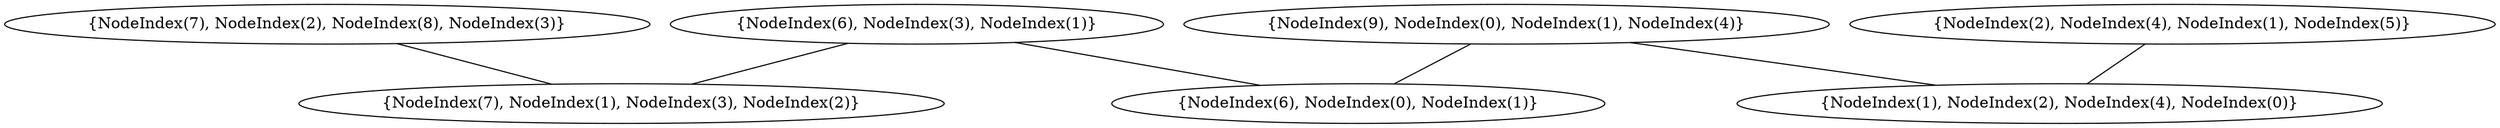 graph {
    0 [ label = "{NodeIndex(7), NodeIndex(1), NodeIndex(3), NodeIndex(2)}" ]
    1 [ label = "{NodeIndex(1), NodeIndex(2), NodeIndex(4), NodeIndex(0)}" ]
    2 [ label = "{NodeIndex(2), NodeIndex(4), NodeIndex(1), NodeIndex(5)}" ]
    3 [ label = "{NodeIndex(6), NodeIndex(0), NodeIndex(1)}" ]
    4 [ label = "{NodeIndex(6), NodeIndex(3), NodeIndex(1)}" ]
    5 [ label = "{NodeIndex(9), NodeIndex(0), NodeIndex(1), NodeIndex(4)}" ]
    6 [ label = "{NodeIndex(7), NodeIndex(2), NodeIndex(8), NodeIndex(3)}" ]
    2 -- 1 [ ]
    5 -- 1 [ ]
    4 -- 3 [ ]
    6 -- 0 [ ]
    5 -- 3 [ ]
    4 -- 0 [ ]
}
